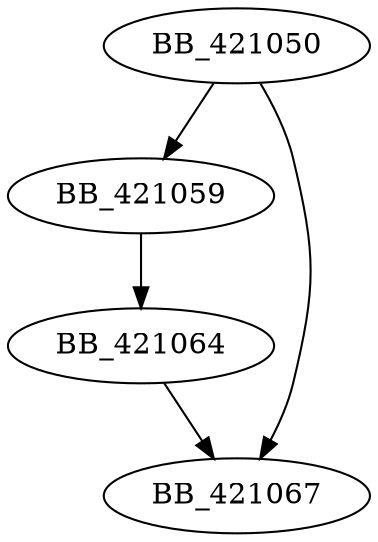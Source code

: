 DiGraph sub_421050{
BB_421050->BB_421059
BB_421050->BB_421067
BB_421059->BB_421064
BB_421064->BB_421067
}
